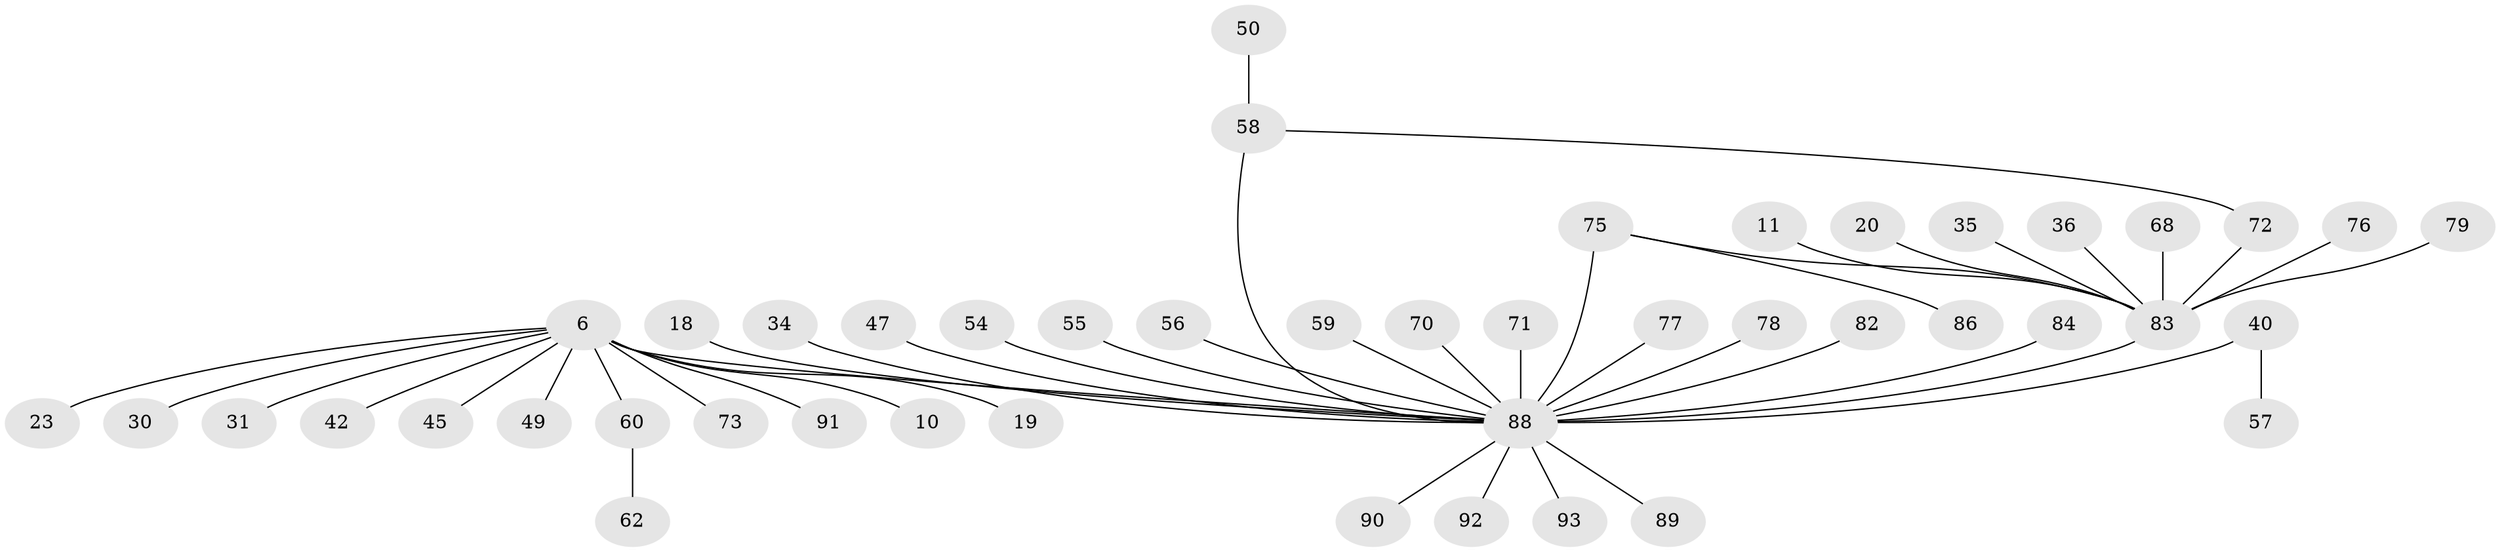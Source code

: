 // original degree distribution, {6: 0.043010752688172046, 13: 0.010752688172043012, 4: 0.053763440860215055, 8: 0.021505376344086023, 23: 0.010752688172043012, 1: 0.5161290322580645, 7: 0.043010752688172046, 2: 0.1827956989247312, 10: 0.010752688172043012, 3: 0.08602150537634409, 5: 0.021505376344086023}
// Generated by graph-tools (version 1.1) at 2025/48/03/09/25 04:48:51]
// undirected, 46 vertices, 47 edges
graph export_dot {
graph [start="1"]
  node [color=gray90,style=filled];
  6;
  10;
  11;
  18;
  19;
  20;
  23;
  30;
  31;
  34;
  35;
  36 [super="+33"];
  40;
  42;
  45;
  47;
  49;
  50;
  54;
  55;
  56;
  57;
  58 [super="+38"];
  59;
  60 [super="+17+51"];
  62;
  68;
  70;
  71;
  72;
  73;
  75 [super="+15+14"];
  76;
  77;
  78;
  79;
  82 [super="+69"];
  83 [super="+2+3+9"];
  84;
  86;
  88 [super="+81+39+87"];
  89;
  90;
  91;
  92;
  93;
  6 -- 10;
  6 -- 19;
  6 -- 23;
  6 -- 30;
  6 -- 31;
  6 -- 42;
  6 -- 45;
  6 -- 49;
  6 -- 60 [weight=2];
  6 -- 73;
  6 -- 91;
  6 -- 88 [weight=11];
  11 -- 83;
  18 -- 88;
  20 -- 83;
  34 -- 88;
  35 -- 83;
  36 -- 83;
  40 -- 57;
  40 -- 88 [weight=2];
  47 -- 88;
  50 -- 58;
  54 -- 88;
  55 -- 88;
  56 -- 88;
  58 -- 72;
  58 -- 88 [weight=3];
  59 -- 88;
  60 -- 62;
  68 -- 83;
  70 -- 88;
  71 -- 88;
  72 -- 83;
  75 -- 83 [weight=2];
  75 -- 86;
  75 -- 88 [weight=5];
  76 -- 83;
  77 -- 88;
  78 -- 88;
  79 -- 83;
  82 -- 88;
  83 -- 88 [weight=11];
  84 -- 88;
  88 -- 89;
  88 -- 90;
  88 -- 92;
  88 -- 93;
}
